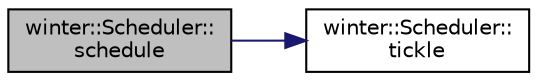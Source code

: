 digraph "winter::Scheduler::schedule"
{
 // LATEX_PDF_SIZE
  edge [fontname="Helvetica",fontsize="10",labelfontname="Helvetica",labelfontsize="10"];
  node [fontname="Helvetica",fontsize="10",shape=record];
  rankdir="LR";
  Node1 [label="winter::Scheduler::\lschedule",height=0.2,width=0.4,color="black", fillcolor="grey75", style="filled", fontcolor="black",tooltip="调度协程"];
  Node1 -> Node2 [color="midnightblue",fontsize="10",style="solid",fontname="Helvetica"];
  Node2 [label="winter::Scheduler::\ltickle",height=0.2,width=0.4,color="black", fillcolor="white", style="filled",URL="$classwinter_1_1Scheduler.html#ab4a6a9100f3a18a9e9370a3106d07ab6",tooltip="通知协程调度器有任务了"];
}

